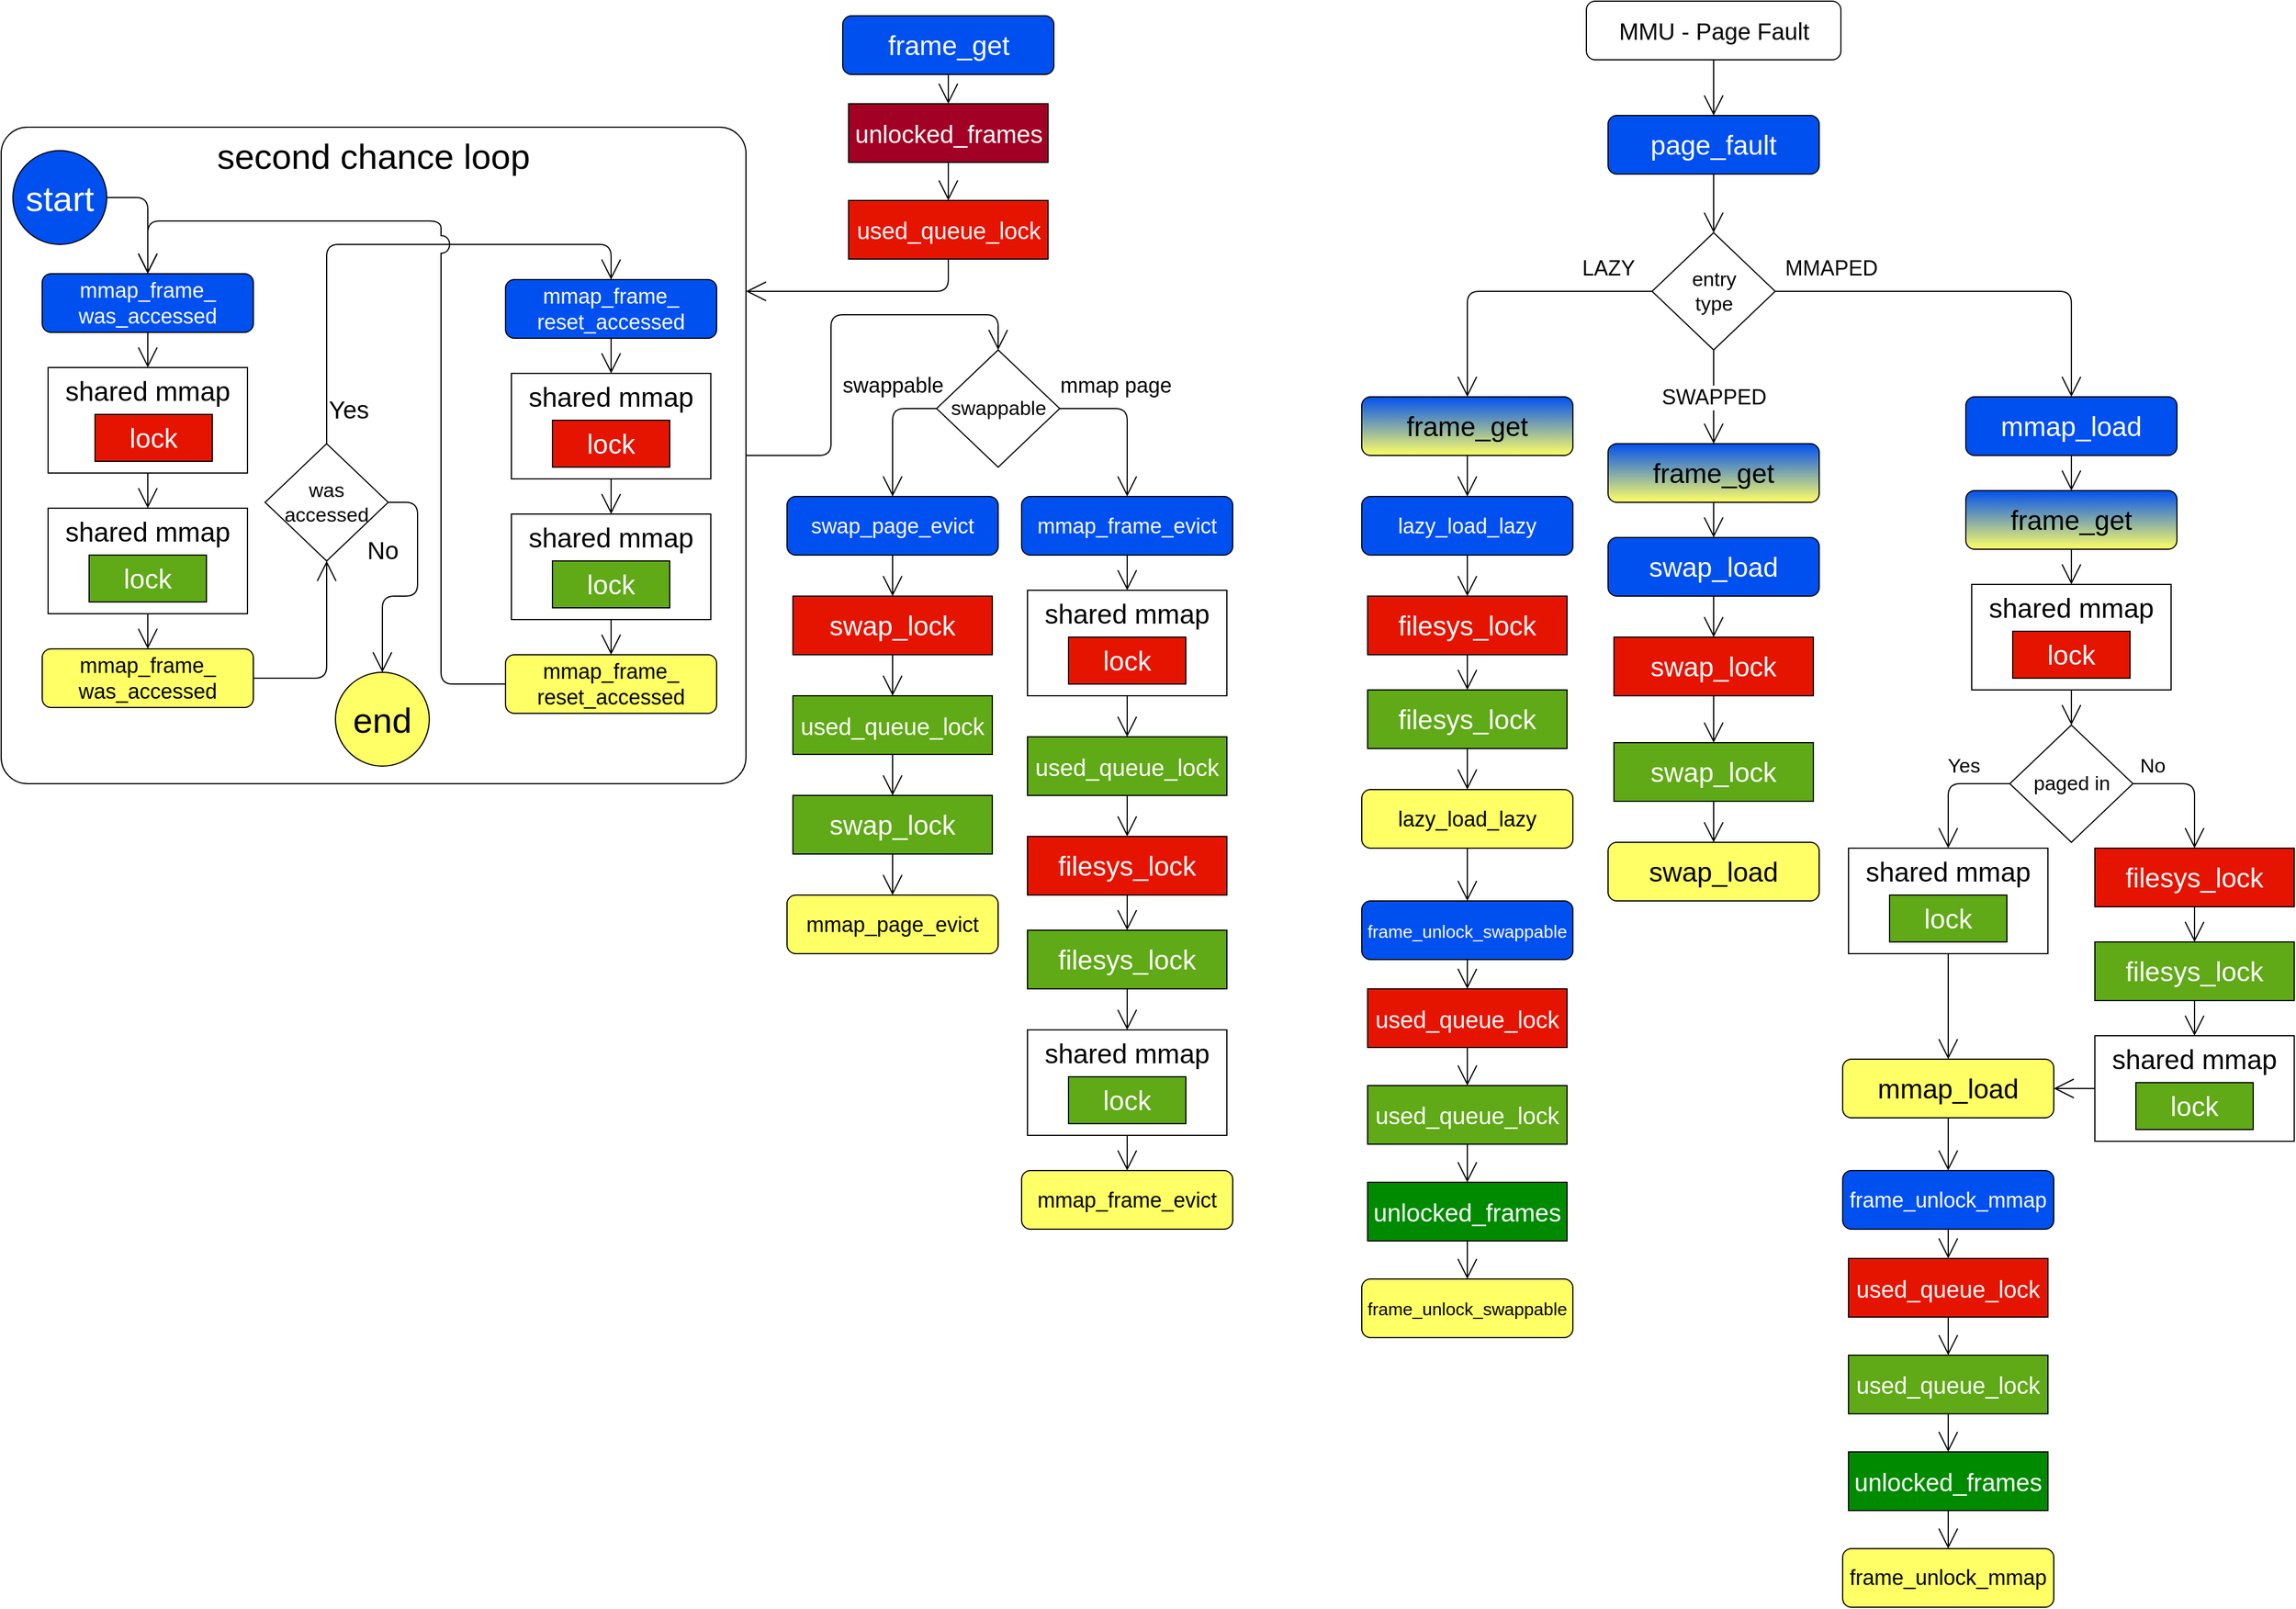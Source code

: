 <mxfile version="13.9.9" type="device"><diagram id="kuAVLoVX2DkDgCcKrXKl" name="Page-1"><mxGraphModel dx="9201" dy="3580" grid="1" gridSize="10" guides="1" tooltips="1" connect="1" arrows="1" fold="1" page="1" pageScale="1" pageWidth="850" pageHeight="1100" math="0" shadow="0"><root><mxCell id="0"/><mxCell id="1" parent="0"/><mxCell id="WaO2ysZZPQw9kvzO1D3O-1" style="edgeStyle=orthogonalEdgeStyle;rounded=1;jumpStyle=arc;jumpSize=15;orthogonalLoop=1;jettySize=auto;html=1;exitX=1;exitY=0.5;exitDx=0;exitDy=0;entryX=0.5;entryY=0;entryDx=0;entryDy=0;endArrow=open;endFill=0;endSize=15;fontSize=30;fontColor=#000000;" parent="1" source="WaO2ysZZPQw9kvzO1D3O-2" target="WaO2ysZZPQw9kvzO1D3O-65" edge="1"><mxGeometry relative="1" as="geometry"><Array as="points"><mxPoint x="-6892.5" y="-1782.5"/><mxPoint x="-6892.5" y="-1902.5"/><mxPoint x="-6749.5" y="-1902.5"/></Array></mxGeometry></mxCell><mxCell id="WaO2ysZZPQw9kvzO1D3O-2" value="second chance loop" style="rounded=1;whiteSpace=wrap;html=1;strokeColor=#000000;fontSize=30;arcSize=4;verticalAlign=top;" parent="1" vertex="1"><mxGeometry x="-7600" y="-2062.5" width="635" height="560" as="geometry"/></mxCell><mxCell id="WaO2ysZZPQw9kvzO1D3O-3" style="edgeStyle=orthogonalEdgeStyle;rounded=1;orthogonalLoop=1;jettySize=auto;html=1;exitX=0.5;exitY=1;exitDx=0;exitDy=0;entryX=0.5;entryY=0;entryDx=0;entryDy=0;endArrow=open;endFill=0;endSize=15;fontSize=17;" parent="1" source="WaO2ysZZPQw9kvzO1D3O-89" target="WaO2ysZZPQw9kvzO1D3O-7" edge="1"><mxGeometry relative="1" as="geometry"/></mxCell><mxCell id="WaO2ysZZPQw9kvzO1D3O-4" style="edgeStyle=orthogonalEdgeStyle;rounded=1;orthogonalLoop=1;jettySize=auto;html=1;exitX=0.5;exitY=1;exitDx=0;exitDy=0;entryX=0.5;entryY=0;entryDx=0;entryDy=0;endArrow=open;endFill=0;endSize=15;fontSize=18;" parent="1" source="WaO2ysZZPQw9kvzO1D3O-5" target="WaO2ysZZPQw9kvzO1D3O-89" edge="1"><mxGeometry relative="1" as="geometry"/></mxCell><mxCell id="WaO2ysZZPQw9kvzO1D3O-5" value="mmap_load" style="rounded=1;whiteSpace=wrap;html=1;fontSize=23;fillColor=#0050ef;fontColor=#ffffff;" parent="1" vertex="1"><mxGeometry x="-5925" y="-1832.5" width="180" height="50" as="geometry"/></mxCell><mxCell id="WaO2ysZZPQw9kvzO1D3O-6" style="edgeStyle=orthogonalEdgeStyle;rounded=1;orthogonalLoop=1;jettySize=auto;html=1;exitX=0.5;exitY=1;exitDx=0;exitDy=0;entryX=0.5;entryY=0;entryDx=0;entryDy=0;endArrow=open;endFill=0;endSize=15;fontSize=17;" parent="1" source="WaO2ysZZPQw9kvzO1D3O-7" target="WaO2ysZZPQw9kvzO1D3O-11" edge="1"><mxGeometry relative="1" as="geometry"/></mxCell><mxCell id="WaO2ysZZPQw9kvzO1D3O-7" value="shared mmap" style="rounded=0;whiteSpace=wrap;html=1;fontSize=23;verticalAlign=top;" parent="1" vertex="1"><mxGeometry x="-5920" y="-1672.5" width="170" height="90" as="geometry"/></mxCell><mxCell id="WaO2ysZZPQw9kvzO1D3O-8" value="lock" style="rounded=0;whiteSpace=wrap;html=1;fontSize=23;verticalAlign=middle;fillColor=#e51400;fontColor=#ffffff;" parent="1" vertex="1"><mxGeometry x="-5885" y="-1632.5" width="100" height="40" as="geometry"/></mxCell><mxCell id="WaO2ysZZPQw9kvzO1D3O-9" value="Yes" style="edgeStyle=orthogonalEdgeStyle;rounded=1;orthogonalLoop=1;jettySize=auto;html=1;exitX=0;exitY=0.5;exitDx=0;exitDy=0;entryX=0.5;entryY=0;entryDx=0;entryDy=0;endArrow=open;endFill=0;endSize=15;fontSize=17;" parent="1" source="WaO2ysZZPQw9kvzO1D3O-11" target="WaO2ysZZPQw9kvzO1D3O-13" edge="1"><mxGeometry x="-0.263" y="-15" relative="1" as="geometry"><mxPoint as="offset"/></mxGeometry></mxCell><mxCell id="WaO2ysZZPQw9kvzO1D3O-10" value="No" style="edgeStyle=orthogonalEdgeStyle;rounded=1;orthogonalLoop=1;jettySize=auto;html=1;exitX=1;exitY=0.5;exitDx=0;exitDy=0;entryX=0.5;entryY=0;entryDx=0;entryDy=0;endArrow=open;endFill=0;endSize=15;fontSize=17;" parent="1" source="WaO2ysZZPQw9kvzO1D3O-11" target="WaO2ysZZPQw9kvzO1D3O-16" edge="1"><mxGeometry x="-0.689" y="15" relative="1" as="geometry"><mxPoint as="offset"/></mxGeometry></mxCell><mxCell id="WaO2ysZZPQw9kvzO1D3O-11" value="paged in" style="rhombus;whiteSpace=wrap;html=1;strokeColor=#000000;fontSize=17;" parent="1" vertex="1"><mxGeometry x="-5887.5" y="-1552.5" width="105" height="100" as="geometry"/></mxCell><mxCell id="WaO2ysZZPQw9kvzO1D3O-12" value="" style="group" parent="1" vertex="1" connectable="0"><mxGeometry x="-6025" y="-1447.5" width="170" height="90" as="geometry"/></mxCell><mxCell id="WaO2ysZZPQw9kvzO1D3O-13" value="shared mmap" style="rounded=0;whiteSpace=wrap;html=1;fontSize=23;verticalAlign=top;" parent="WaO2ysZZPQw9kvzO1D3O-12" vertex="1"><mxGeometry width="170" height="90" as="geometry"/></mxCell><mxCell id="WaO2ysZZPQw9kvzO1D3O-14" value="lock" style="rounded=0;whiteSpace=wrap;html=1;fontSize=23;verticalAlign=middle;fillColor=#60a917;fontColor=#ffffff;" parent="WaO2ysZZPQw9kvzO1D3O-12" vertex="1"><mxGeometry x="35" y="40" width="100" height="40" as="geometry"/></mxCell><mxCell id="WaO2ysZZPQw9kvzO1D3O-15" style="edgeStyle=orthogonalEdgeStyle;rounded=1;orthogonalLoop=1;jettySize=auto;html=1;exitX=0.5;exitY=1;exitDx=0;exitDy=0;entryX=0.5;entryY=0;entryDx=0;entryDy=0;endArrow=open;endFill=0;endSize=15;fontSize=17;" parent="1" source="WaO2ysZZPQw9kvzO1D3O-16" target="WaO2ysZZPQw9kvzO1D3O-18" edge="1"><mxGeometry relative="1" as="geometry"/></mxCell><mxCell id="WaO2ysZZPQw9kvzO1D3O-16" value="filesys_lock" style="rounded=0;whiteSpace=wrap;html=1;fontSize=23;fillColor=#e51400;fontColor=#ffffff;" parent="1" vertex="1"><mxGeometry x="-5815" y="-1447.5" width="170" height="50" as="geometry"/></mxCell><mxCell id="WaO2ysZZPQw9kvzO1D3O-17" style="edgeStyle=orthogonalEdgeStyle;rounded=1;orthogonalLoop=1;jettySize=auto;html=1;exitX=0.5;exitY=1;exitDx=0;exitDy=0;endArrow=open;endFill=0;endSize=15;fontSize=17;entryX=0.5;entryY=0;entryDx=0;entryDy=0;" parent="1" source="WaO2ysZZPQw9kvzO1D3O-18" target="WaO2ysZZPQw9kvzO1D3O-20" edge="1"><mxGeometry relative="1" as="geometry"><mxPoint x="-5740" y="-1297.5" as="targetPoint"/></mxGeometry></mxCell><mxCell id="WaO2ysZZPQw9kvzO1D3O-18" value="filesys_lock" style="rounded=0;whiteSpace=wrap;html=1;fontSize=23;fillColor=#60a917;fontColor=#ffffff;" parent="1" vertex="1"><mxGeometry x="-5815" y="-1367.5" width="170" height="50" as="geometry"/></mxCell><mxCell id="WaO2ysZZPQw9kvzO1D3O-19" value="" style="group" parent="1" vertex="1" connectable="0"><mxGeometry x="-5815" y="-1287.5" width="170" height="90" as="geometry"/></mxCell><mxCell id="WaO2ysZZPQw9kvzO1D3O-20" value="shared mmap" style="rounded=0;whiteSpace=wrap;html=1;fontSize=23;verticalAlign=top;" parent="WaO2ysZZPQw9kvzO1D3O-19" vertex="1"><mxGeometry width="170" height="90" as="geometry"/></mxCell><mxCell id="WaO2ysZZPQw9kvzO1D3O-21" value="lock" style="rounded=0;whiteSpace=wrap;html=1;fontSize=23;verticalAlign=middle;fillColor=#60a917;fontColor=#ffffff;" parent="WaO2ysZZPQw9kvzO1D3O-19" vertex="1"><mxGeometry x="35" y="40" width="100" height="40" as="geometry"/></mxCell><mxCell id="WaO2ysZZPQw9kvzO1D3O-22" style="edgeStyle=orthogonalEdgeStyle;rounded=1;orthogonalLoop=1;jettySize=auto;html=1;exitX=0.5;exitY=1;exitDx=0;exitDy=0;entryX=0.5;entryY=0;entryDx=0;entryDy=0;endArrow=open;endFill=0;endSize=15;fontSize=17;" parent="1" source="WaO2ysZZPQw9kvzO1D3O-23" target="WaO2ysZZPQw9kvzO1D3O-109" edge="1"><mxGeometry relative="1" as="geometry"/></mxCell><mxCell id="WaO2ysZZPQw9kvzO1D3O-23" value="mmap_load" style="rounded=1;whiteSpace=wrap;html=1;fontSize=23;fillColor=#FFFF66;" parent="1" vertex="1"><mxGeometry x="-6030" y="-1267.5" width="180" height="50" as="geometry"/></mxCell><mxCell id="WaO2ysZZPQw9kvzO1D3O-24" style="edgeStyle=orthogonalEdgeStyle;rounded=1;orthogonalLoop=1;jettySize=auto;html=1;exitX=0.5;exitY=1;exitDx=0;exitDy=0;entryX=0.5;entryY=0;entryDx=0;entryDy=0;endArrow=open;endFill=0;endSize=15;fontSize=17;" parent="1" source="WaO2ysZZPQw9kvzO1D3O-13" target="WaO2ysZZPQw9kvzO1D3O-23" edge="1"><mxGeometry relative="1" as="geometry"/></mxCell><mxCell id="WaO2ysZZPQw9kvzO1D3O-25" style="edgeStyle=orthogonalEdgeStyle;rounded=1;orthogonalLoop=1;jettySize=auto;html=1;exitX=0;exitY=0.5;exitDx=0;exitDy=0;entryX=1;entryY=0.5;entryDx=0;entryDy=0;endArrow=open;endFill=0;endSize=15;fontSize=17;" parent="1" source="WaO2ysZZPQw9kvzO1D3O-20" target="WaO2ysZZPQw9kvzO1D3O-23" edge="1"><mxGeometry relative="1" as="geometry"/></mxCell><mxCell id="WaO2ysZZPQw9kvzO1D3O-26" style="edgeStyle=orthogonalEdgeStyle;rounded=1;orthogonalLoop=1;jettySize=auto;html=1;exitX=0.5;exitY=1;exitDx=0;exitDy=0;entryX=0.5;entryY=0;entryDx=0;entryDy=0;endArrow=open;endFill=0;endSize=15;fontSize=18;" parent="1" source="WaO2ysZZPQw9kvzO1D3O-27" target="WaO2ysZZPQw9kvzO1D3O-30" edge="1"><mxGeometry relative="1" as="geometry"/></mxCell><mxCell id="WaO2ysZZPQw9kvzO1D3O-27" value="mmap_frame_evict" style="rounded=1;whiteSpace=wrap;html=1;fontSize=18;fillColor=#0050ef;fontColor=#ffffff;" parent="1" vertex="1"><mxGeometry x="-6730" y="-1747.5" width="180" height="50" as="geometry"/></mxCell><mxCell id="WaO2ysZZPQw9kvzO1D3O-28" value="mmap_frame_evict" style="rounded=1;whiteSpace=wrap;html=1;fontSize=18;fillColor=#FFFF66;" parent="1" vertex="1"><mxGeometry x="-6730" y="-1172.5" width="180" height="50" as="geometry"/></mxCell><mxCell id="WaO2ysZZPQw9kvzO1D3O-29" style="edgeStyle=orthogonalEdgeStyle;rounded=1;orthogonalLoop=1;jettySize=auto;html=1;exitX=0.5;exitY=1;exitDx=0;exitDy=0;entryX=0.5;entryY=0;entryDx=0;entryDy=0;endArrow=open;endFill=0;endSize=15;fontSize=18;" parent="1" source="WaO2ysZZPQw9kvzO1D3O-30" target="WaO2ysZZPQw9kvzO1D3O-33" edge="1"><mxGeometry relative="1" as="geometry"/></mxCell><mxCell id="WaO2ysZZPQw9kvzO1D3O-30" value="shared mmap" style="rounded=0;whiteSpace=wrap;html=1;fontSize=23;verticalAlign=top;" parent="1" vertex="1"><mxGeometry x="-6725" y="-1667.5" width="170" height="90" as="geometry"/></mxCell><mxCell id="WaO2ysZZPQw9kvzO1D3O-31" value="lock" style="rounded=0;whiteSpace=wrap;html=1;fontSize=23;verticalAlign=middle;fillColor=#e51400;fontColor=#ffffff;" parent="1" vertex="1"><mxGeometry x="-6690" y="-1627.5" width="100" height="40" as="geometry"/></mxCell><mxCell id="WaO2ysZZPQw9kvzO1D3O-32" style="edgeStyle=orthogonalEdgeStyle;rounded=1;orthogonalLoop=1;jettySize=auto;html=1;exitX=0.5;exitY=1;exitDx=0;exitDy=0;entryX=0.5;entryY=0;entryDx=0;entryDy=0;endArrow=open;endFill=0;endSize=15;fontSize=18;" parent="1" source="WaO2ysZZPQw9kvzO1D3O-33" target="WaO2ysZZPQw9kvzO1D3O-35" edge="1"><mxGeometry relative="1" as="geometry"/></mxCell><mxCell id="WaO2ysZZPQw9kvzO1D3O-33" value="used_queue_lock" style="rounded=0;whiteSpace=wrap;html=1;fontSize=20;fillColor=#60a917;fontColor=#ffffff;" parent="1" vertex="1"><mxGeometry x="-6725" y="-1542.5" width="170" height="50" as="geometry"/></mxCell><mxCell id="WaO2ysZZPQw9kvzO1D3O-34" style="edgeStyle=orthogonalEdgeStyle;rounded=1;orthogonalLoop=1;jettySize=auto;html=1;exitX=0.5;exitY=1;exitDx=0;exitDy=0;entryX=0.5;entryY=0;entryDx=0;entryDy=0;endArrow=open;endFill=0;endSize=15;fontSize=17;" parent="1" source="WaO2ysZZPQw9kvzO1D3O-35" target="WaO2ysZZPQw9kvzO1D3O-37" edge="1"><mxGeometry relative="1" as="geometry"/></mxCell><mxCell id="WaO2ysZZPQw9kvzO1D3O-35" value="filesys_lock" style="rounded=0;whiteSpace=wrap;html=1;fontSize=23;fillColor=#e51400;fontColor=#ffffff;" parent="1" vertex="1"><mxGeometry x="-6725" y="-1457.5" width="170" height="50" as="geometry"/></mxCell><mxCell id="WaO2ysZZPQw9kvzO1D3O-36" style="edgeStyle=orthogonalEdgeStyle;rounded=1;orthogonalLoop=1;jettySize=auto;html=1;exitX=0.5;exitY=1;exitDx=0;exitDy=0;entryX=0.5;entryY=0;entryDx=0;entryDy=0;endArrow=open;endFill=0;endSize=15;fontSize=18;" parent="1" source="WaO2ysZZPQw9kvzO1D3O-37" target="WaO2ysZZPQw9kvzO1D3O-39" edge="1"><mxGeometry relative="1" as="geometry"><mxPoint x="-6630" y="-1312.5" as="sourcePoint"/></mxGeometry></mxCell><mxCell id="WaO2ysZZPQw9kvzO1D3O-37" value="filesys_lock" style="rounded=0;whiteSpace=wrap;html=1;fontSize=23;fillColor=#60a917;fontColor=#ffffff;" parent="1" vertex="1"><mxGeometry x="-6725" y="-1377.5" width="170" height="50" as="geometry"/></mxCell><mxCell id="WaO2ysZZPQw9kvzO1D3O-38" value="" style="group" parent="1" vertex="1" connectable="0"><mxGeometry x="-6725" y="-1292.5" width="170" height="90" as="geometry"/></mxCell><mxCell id="WaO2ysZZPQw9kvzO1D3O-39" value="shared mmap" style="rounded=0;whiteSpace=wrap;html=1;fontSize=23;verticalAlign=top;" parent="WaO2ysZZPQw9kvzO1D3O-38" vertex="1"><mxGeometry width="170" height="90" as="geometry"/></mxCell><mxCell id="WaO2ysZZPQw9kvzO1D3O-40" value="lock" style="rounded=0;whiteSpace=wrap;html=1;fontSize=23;verticalAlign=middle;fillColor=#60a917;fontColor=#ffffff;" parent="WaO2ysZZPQw9kvzO1D3O-38" vertex="1"><mxGeometry x="35" y="40" width="100" height="40" as="geometry"/></mxCell><mxCell id="WaO2ysZZPQw9kvzO1D3O-41" style="edgeStyle=orthogonalEdgeStyle;rounded=1;orthogonalLoop=1;jettySize=auto;html=1;exitX=0.5;exitY=1;exitDx=0;exitDy=0;entryX=0.5;entryY=0;entryDx=0;entryDy=0;endArrow=open;endFill=0;endSize=15;fontSize=18;" parent="1" source="WaO2ysZZPQw9kvzO1D3O-39" target="WaO2ysZZPQw9kvzO1D3O-28" edge="1"><mxGeometry relative="1" as="geometry"/></mxCell><mxCell id="WaO2ysZZPQw9kvzO1D3O-42" style="edgeStyle=orthogonalEdgeStyle;rounded=1;orthogonalLoop=1;jettySize=auto;html=1;exitX=0.5;exitY=1;exitDx=0;exitDy=0;entryX=0.5;entryY=0;entryDx=0;entryDy=0;endArrow=open;endFill=0;endSize=15;fontSize=18;" parent="1" source="WaO2ysZZPQw9kvzO1D3O-43" target="WaO2ysZZPQw9kvzO1D3O-50" edge="1"><mxGeometry relative="1" as="geometry"/></mxCell><mxCell id="WaO2ysZZPQw9kvzO1D3O-43" value="mmap_frame_&lt;br style=&quot;font-size: 18px;&quot;&gt;was_accessed" style="rounded=1;whiteSpace=wrap;html=1;fontSize=18;fillColor=#0050ef;fontColor=#ffffff;" parent="1" vertex="1"><mxGeometry x="-7565" y="-1937.5" width="180" height="50" as="geometry"/></mxCell><mxCell id="WaO2ysZZPQw9kvzO1D3O-44" style="edgeStyle=orthogonalEdgeStyle;rounded=1;orthogonalLoop=1;jettySize=auto;html=1;exitX=0.5;exitY=1;exitDx=0;exitDy=0;entryX=0.5;entryY=0;entryDx=0;entryDy=0;endArrow=open;endFill=0;endSize=15;fontSize=18;" parent="1" source="WaO2ysZZPQw9kvzO1D3O-45" target="WaO2ysZZPQw9kvzO1D3O-53" edge="1"><mxGeometry relative="1" as="geometry"/></mxCell><mxCell id="WaO2ysZZPQw9kvzO1D3O-45" value="mmap_frame_&lt;br style=&quot;font-size: 18px&quot;&gt;reset_accessed" style="rounded=1;whiteSpace=wrap;html=1;fontSize=18;fillColor=#0050ef;fontColor=#ffffff;" parent="1" vertex="1"><mxGeometry x="-7170" y="-1932.5" width="180" height="50" as="geometry"/></mxCell><mxCell id="WaO2ysZZPQw9kvzO1D3O-46" style="edgeStyle=orthogonalEdgeStyle;rounded=1;orthogonalLoop=1;jettySize=auto;html=1;exitX=1;exitY=0.5;exitDx=0;exitDy=0;entryX=0.5;entryY=1;entryDx=0;entryDy=0;endArrow=open;endFill=0;endSize=15;fontSize=21;fontColor=#000000;" parent="1" source="WaO2ysZZPQw9kvzO1D3O-47" target="WaO2ysZZPQw9kvzO1D3O-117" edge="1"><mxGeometry relative="1" as="geometry"/></mxCell><mxCell id="WaO2ysZZPQw9kvzO1D3O-47" value="mmap_frame_&lt;br style=&quot;font-size: 18px;&quot;&gt;was_accessed" style="rounded=1;whiteSpace=wrap;html=1;fontSize=18;fillColor=#FFFF66;" parent="1" vertex="1"><mxGeometry x="-7565" y="-1617.5" width="180" height="50" as="geometry"/></mxCell><mxCell id="WaO2ysZZPQw9kvzO1D3O-48" value="mmap_frame_&lt;br style=&quot;font-size: 18px&quot;&gt;reset_accessed" style="rounded=1;whiteSpace=wrap;html=1;fontSize=18;fillColor=#FFFF66;" parent="1" vertex="1"><mxGeometry x="-7170" y="-1612.5" width="180" height="50" as="geometry"/></mxCell><mxCell id="WaO2ysZZPQw9kvzO1D3O-49" style="edgeStyle=orthogonalEdgeStyle;rounded=1;orthogonalLoop=1;jettySize=auto;html=1;exitX=0.5;exitY=1;exitDx=0;exitDy=0;entryX=0.5;entryY=0;entryDx=0;entryDy=0;endArrow=open;endFill=0;endSize=15;fontSize=18;" parent="1" source="WaO2ysZZPQw9kvzO1D3O-50" target="WaO2ysZZPQw9kvzO1D3O-56" edge="1"><mxGeometry relative="1" as="geometry"/></mxCell><mxCell id="WaO2ysZZPQw9kvzO1D3O-50" value="shared mmap" style="rounded=0;whiteSpace=wrap;html=1;fontSize=23;verticalAlign=top;" parent="1" vertex="1"><mxGeometry x="-7560" y="-1857.5" width="170" height="90" as="geometry"/></mxCell><mxCell id="WaO2ysZZPQw9kvzO1D3O-51" value="lock" style="rounded=0;whiteSpace=wrap;html=1;fontSize=23;verticalAlign=middle;fillColor=#e51400;fontColor=#ffffff;" parent="1" vertex="1"><mxGeometry x="-7520" y="-1817.5" width="100" height="40" as="geometry"/></mxCell><mxCell id="WaO2ysZZPQw9kvzO1D3O-52" style="edgeStyle=orthogonalEdgeStyle;rounded=1;orthogonalLoop=1;jettySize=auto;html=1;exitX=0.5;exitY=1;exitDx=0;exitDy=0;entryX=0.5;entryY=0;entryDx=0;entryDy=0;endArrow=open;endFill=0;endSize=15;fontSize=18;" parent="1" source="WaO2ysZZPQw9kvzO1D3O-53" target="WaO2ysZZPQw9kvzO1D3O-59" edge="1"><mxGeometry relative="1" as="geometry"/></mxCell><mxCell id="WaO2ysZZPQw9kvzO1D3O-53" value="shared mmap" style="rounded=0;whiteSpace=wrap;html=1;fontSize=23;verticalAlign=top;" parent="1" vertex="1"><mxGeometry x="-7165" y="-1852.5" width="170" height="90" as="geometry"/></mxCell><mxCell id="WaO2ysZZPQw9kvzO1D3O-54" value="lock" style="rounded=0;whiteSpace=wrap;html=1;fontSize=23;verticalAlign=middle;fillColor=#e51400;fontColor=#ffffff;" parent="1" vertex="1"><mxGeometry x="-7130" y="-1812.5" width="100" height="40" as="geometry"/></mxCell><mxCell id="WaO2ysZZPQw9kvzO1D3O-55" value="" style="group" parent="1" vertex="1" connectable="0"><mxGeometry x="-7560" y="-1737.5" width="170" height="90" as="geometry"/></mxCell><mxCell id="WaO2ysZZPQw9kvzO1D3O-56" value="shared mmap" style="rounded=0;whiteSpace=wrap;html=1;fontSize=23;verticalAlign=top;" parent="WaO2ysZZPQw9kvzO1D3O-55" vertex="1"><mxGeometry width="170" height="90" as="geometry"/></mxCell><mxCell id="WaO2ysZZPQw9kvzO1D3O-57" value="lock" style="rounded=0;whiteSpace=wrap;html=1;fontSize=23;verticalAlign=middle;fillColor=#60a917;fontColor=#ffffff;" parent="WaO2ysZZPQw9kvzO1D3O-55" vertex="1"><mxGeometry x="35" y="40" width="100" height="40" as="geometry"/></mxCell><mxCell id="WaO2ysZZPQw9kvzO1D3O-58" value="" style="group" parent="1" vertex="1" connectable="0"><mxGeometry x="-7165" y="-1732.5" width="215" height="190" as="geometry"/></mxCell><mxCell id="WaO2ysZZPQw9kvzO1D3O-59" value="shared mmap" style="rounded=0;whiteSpace=wrap;html=1;fontSize=23;verticalAlign=top;" parent="WaO2ysZZPQw9kvzO1D3O-58" vertex="1"><mxGeometry width="170" height="90" as="geometry"/></mxCell><mxCell id="WaO2ysZZPQw9kvzO1D3O-60" value="lock" style="rounded=0;whiteSpace=wrap;html=1;fontSize=23;verticalAlign=middle;fillColor=#60a917;fontColor=#ffffff;" parent="WaO2ysZZPQw9kvzO1D3O-58" vertex="1"><mxGeometry x="35" y="40" width="100" height="40" as="geometry"/></mxCell><mxCell id="WaO2ysZZPQw9kvzO1D3O-61" style="edgeStyle=orthogonalEdgeStyle;rounded=1;orthogonalLoop=1;jettySize=auto;html=1;exitX=0.5;exitY=1;exitDx=0;exitDy=0;entryX=0.5;entryY=0;entryDx=0;entryDy=0;endArrow=open;endFill=0;endSize=15;fontSize=18;" parent="1" source="WaO2ysZZPQw9kvzO1D3O-56" target="WaO2ysZZPQw9kvzO1D3O-47" edge="1"><mxGeometry relative="1" as="geometry"/></mxCell><mxCell id="WaO2ysZZPQw9kvzO1D3O-62" style="edgeStyle=orthogonalEdgeStyle;rounded=1;orthogonalLoop=1;jettySize=auto;html=1;exitX=0.5;exitY=1;exitDx=0;exitDy=0;entryX=0.5;entryY=0;entryDx=0;entryDy=0;endArrow=open;endFill=0;endSize=15;fontSize=18;" parent="1" source="WaO2ysZZPQw9kvzO1D3O-59" target="WaO2ysZZPQw9kvzO1D3O-48" edge="1"><mxGeometry relative="1" as="geometry"/></mxCell><mxCell id="WaO2ysZZPQw9kvzO1D3O-63" value="mmap page" style="edgeStyle=orthogonalEdgeStyle;rounded=1;orthogonalLoop=1;jettySize=auto;html=1;exitX=1;exitY=0.5;exitDx=0;exitDy=0;entryX=0.5;entryY=0;entryDx=0;entryDy=0;endArrow=open;endFill=0;endSize=15;fontSize=18;" parent="1" source="WaO2ysZZPQw9kvzO1D3O-65" target="WaO2ysZZPQw9kvzO1D3O-27" edge="1"><mxGeometry x="-0.283" y="20" relative="1" as="geometry"><mxPoint x="-6650" y="-1757.5" as="targetPoint"/><mxPoint as="offset"/></mxGeometry></mxCell><mxCell id="WaO2ysZZPQw9kvzO1D3O-64" value="swappable" style="edgeStyle=orthogonalEdgeStyle;rounded=1;orthogonalLoop=1;jettySize=auto;html=1;exitX=0;exitY=0.5;exitDx=0;exitDy=0;entryX=0.5;entryY=0;entryDx=0;entryDy=0;endArrow=open;endFill=0;endSize=15;fontSize=18;" parent="1" source="WaO2ysZZPQw9kvzO1D3O-65" target="WaO2ysZZPQw9kvzO1D3O-67" edge="1"><mxGeometry x="-0.333" y="-20" relative="1" as="geometry"><mxPoint x="20" y="-20" as="offset"/></mxGeometry></mxCell><mxCell id="WaO2ysZZPQw9kvzO1D3O-65" value="swappable" style="rhombus;whiteSpace=wrap;html=1;strokeColor=#000000;fontSize=17;" parent="1" vertex="1"><mxGeometry x="-6802.5" y="-1872.5" width="105" height="100" as="geometry"/></mxCell><mxCell id="WaO2ysZZPQw9kvzO1D3O-66" style="edgeStyle=orthogonalEdgeStyle;rounded=1;orthogonalLoop=1;jettySize=auto;html=1;exitX=0.5;exitY=1;exitDx=0;exitDy=0;entryX=0.5;entryY=0;entryDx=0;entryDy=0;endArrow=open;endFill=0;endSize=15;fontSize=18;" parent="1" source="WaO2ysZZPQw9kvzO1D3O-67" target="WaO2ysZZPQw9kvzO1D3O-70" edge="1"><mxGeometry relative="1" as="geometry"/></mxCell><mxCell id="WaO2ysZZPQw9kvzO1D3O-67" value="swap_page_evict" style="rounded=1;whiteSpace=wrap;html=1;fontSize=18;fillColor=#0050ef;fontColor=#ffffff;" parent="1" vertex="1"><mxGeometry x="-6930" y="-1747.5" width="180" height="50" as="geometry"/></mxCell><mxCell id="WaO2ysZZPQw9kvzO1D3O-68" value="mmap_page_evict" style="rounded=1;whiteSpace=wrap;html=1;fontSize=18;fillColor=#FFFF66;" parent="1" vertex="1"><mxGeometry x="-6930" y="-1407.5" width="180" height="50" as="geometry"/></mxCell><mxCell id="WaO2ysZZPQw9kvzO1D3O-69" style="edgeStyle=orthogonalEdgeStyle;rounded=1;orthogonalLoop=1;jettySize=auto;html=1;exitX=0.5;exitY=1;exitDx=0;exitDy=0;entryX=0.5;entryY=0;entryDx=0;entryDy=0;endArrow=open;endFill=0;endSize=15;fontSize=18;" parent="1" source="WaO2ysZZPQw9kvzO1D3O-70" target="WaO2ysZZPQw9kvzO1D3O-74" edge="1"><mxGeometry relative="1" as="geometry"/></mxCell><mxCell id="WaO2ysZZPQw9kvzO1D3O-70" value="swap_lock" style="rounded=0;whiteSpace=wrap;html=1;fontSize=23;fillColor=#e51400;fontColor=#ffffff;" parent="1" vertex="1"><mxGeometry x="-6925" y="-1662.5" width="170" height="50" as="geometry"/></mxCell><mxCell id="WaO2ysZZPQw9kvzO1D3O-71" style="edgeStyle=orthogonalEdgeStyle;rounded=1;orthogonalLoop=1;jettySize=auto;html=1;exitX=0.5;exitY=1;exitDx=0;exitDy=0;entryX=0.5;entryY=0;entryDx=0;entryDy=0;endArrow=open;endFill=0;endSize=15;fontSize=18;" parent="1" source="WaO2ysZZPQw9kvzO1D3O-72" target="WaO2ysZZPQw9kvzO1D3O-68" edge="1"><mxGeometry relative="1" as="geometry"/></mxCell><mxCell id="WaO2ysZZPQw9kvzO1D3O-72" value="swap_lock" style="rounded=0;whiteSpace=wrap;html=1;fontSize=23;fillColor=#60a917;fontColor=#ffffff;" parent="1" vertex="1"><mxGeometry x="-6925" y="-1492.5" width="170" height="50" as="geometry"/></mxCell><mxCell id="WaO2ysZZPQw9kvzO1D3O-73" style="edgeStyle=orthogonalEdgeStyle;rounded=1;orthogonalLoop=1;jettySize=auto;html=1;exitX=0.5;exitY=1;exitDx=0;exitDy=0;entryX=0.5;entryY=0;entryDx=0;entryDy=0;endArrow=open;endFill=0;endSize=15;fontSize=18;" parent="1" source="WaO2ysZZPQw9kvzO1D3O-74" target="WaO2ysZZPQw9kvzO1D3O-72" edge="1"><mxGeometry relative="1" as="geometry"/></mxCell><mxCell id="WaO2ysZZPQw9kvzO1D3O-74" value="used_queue_lock" style="rounded=0;whiteSpace=wrap;html=1;fontSize=20;fillColor=#60a917;fontColor=#ffffff;" parent="1" vertex="1"><mxGeometry x="-6925" y="-1577.5" width="170" height="50" as="geometry"/></mxCell><mxCell id="WaO2ysZZPQw9kvzO1D3O-75" style="edgeStyle=orthogonalEdgeStyle;rounded=1;orthogonalLoop=1;jettySize=auto;html=1;exitX=0.5;exitY=1;exitDx=0;exitDy=0;entryX=0.5;entryY=0;entryDx=0;entryDy=0;endArrow=open;endFill=0;endSize=15;fontSize=18;" parent="1" source="WaO2ysZZPQw9kvzO1D3O-76" target="WaO2ysZZPQw9kvzO1D3O-79" edge="1"><mxGeometry relative="1" as="geometry"/></mxCell><mxCell id="WaO2ysZZPQw9kvzO1D3O-76" value="swap_load" style="rounded=1;whiteSpace=wrap;html=1;fontSize=23;fillColor=#0050ef;fontColor=#ffffff;" parent="1" vertex="1"><mxGeometry x="-6230" y="-1712.5" width="180" height="50" as="geometry"/></mxCell><mxCell id="WaO2ysZZPQw9kvzO1D3O-77" value="swap_load" style="rounded=1;whiteSpace=wrap;html=1;fontSize=23;fillColor=#FFFF66;" parent="1" vertex="1"><mxGeometry x="-6230" y="-1452.5" width="180" height="50" as="geometry"/></mxCell><mxCell id="WaO2ysZZPQw9kvzO1D3O-78" style="edgeStyle=orthogonalEdgeStyle;rounded=1;orthogonalLoop=1;jettySize=auto;html=1;exitX=0.5;exitY=1;exitDx=0;exitDy=0;entryX=0.5;entryY=0;entryDx=0;entryDy=0;endArrow=open;endFill=0;endSize=15;fontSize=18;" parent="1" source="WaO2ysZZPQw9kvzO1D3O-79" target="WaO2ysZZPQw9kvzO1D3O-81" edge="1"><mxGeometry relative="1" as="geometry"/></mxCell><mxCell id="WaO2ysZZPQw9kvzO1D3O-79" value="swap_lock" style="rounded=0;whiteSpace=wrap;html=1;fontSize=23;fillColor=#e51400;fontColor=#ffffff;" parent="1" vertex="1"><mxGeometry x="-6225" y="-1627.5" width="170" height="50" as="geometry"/></mxCell><mxCell id="WaO2ysZZPQw9kvzO1D3O-80" style="edgeStyle=orthogonalEdgeStyle;rounded=1;orthogonalLoop=1;jettySize=auto;html=1;exitX=0.5;exitY=1;exitDx=0;exitDy=0;entryX=0.5;entryY=0;entryDx=0;entryDy=0;endArrow=open;endFill=0;endSize=15;fontSize=18;" parent="1" source="WaO2ysZZPQw9kvzO1D3O-81" target="WaO2ysZZPQw9kvzO1D3O-77" edge="1"><mxGeometry relative="1" as="geometry"/></mxCell><mxCell id="WaO2ysZZPQw9kvzO1D3O-81" value="swap_lock" style="rounded=0;whiteSpace=wrap;html=1;fontSize=23;fillColor=#60a917;fontColor=#ffffff;" parent="1" vertex="1"><mxGeometry x="-6225" y="-1537.5" width="170" height="50" as="geometry"/></mxCell><mxCell id="WaO2ysZZPQw9kvzO1D3O-82" style="edgeStyle=orthogonalEdgeStyle;rounded=1;orthogonalLoop=1;jettySize=auto;html=1;exitX=0.5;exitY=1;exitDx=0;exitDy=0;entryX=0.5;entryY=0;entryDx=0;entryDy=0;endArrow=open;endFill=0;endSize=15;fontSize=17;" parent="1" source="WaO2ysZZPQw9kvzO1D3O-83" target="WaO2ysZZPQw9kvzO1D3O-85" edge="1"><mxGeometry relative="1" as="geometry"/></mxCell><mxCell id="WaO2ysZZPQw9kvzO1D3O-83" value="frame_unlock_swappable" style="rounded=1;whiteSpace=wrap;html=1;fontSize=15;fillColor=#0050ef;fontColor=#ffffff;" parent="1" vertex="1"><mxGeometry x="-6440" y="-1402.5" width="180" height="50" as="geometry"/></mxCell><mxCell id="WaO2ysZZPQw9kvzO1D3O-84" style="edgeStyle=orthogonalEdgeStyle;rounded=1;orthogonalLoop=1;jettySize=auto;html=1;exitX=0.5;exitY=1;exitDx=0;exitDy=0;entryX=0.5;entryY=0;entryDx=0;entryDy=0;endArrow=open;endFill=0;endSize=15;fontSize=18;" parent="1" source="WaO2ysZZPQw9kvzO1D3O-85" target="WaO2ysZZPQw9kvzO1D3O-87" edge="1"><mxGeometry relative="1" as="geometry"><mxPoint x="-6350" y="-1247.5" as="targetPoint"/></mxGeometry></mxCell><mxCell id="WaO2ysZZPQw9kvzO1D3O-85" value="used_queue_lock" style="rounded=0;whiteSpace=wrap;html=1;fontSize=20;fillColor=#e51400;fontColor=#ffffff;" parent="1" vertex="1"><mxGeometry x="-6435" y="-1327.5" width="170" height="50" as="geometry"/></mxCell><mxCell id="WaO2ysZZPQw9kvzO1D3O-86" style="edgeStyle=orthogonalEdgeStyle;rounded=1;jumpStyle=arc;jumpSize=15;orthogonalLoop=1;jettySize=auto;html=1;exitX=0.5;exitY=1;exitDx=0;exitDy=0;entryX=0.5;entryY=0;entryDx=0;entryDy=0;endArrow=open;endFill=0;endSize=15;fontSize=21;fontColor=#000000;" parent="1" source="WaO2ysZZPQw9kvzO1D3O-87" target="WaO2ysZZPQw9kvzO1D3O-129" edge="1"><mxGeometry relative="1" as="geometry"/></mxCell><mxCell id="WaO2ysZZPQw9kvzO1D3O-87" value="used_queue_lock" style="rounded=0;whiteSpace=wrap;html=1;fontSize=20;fillColor=#60a917;fontColor=#ffffff;" parent="1" vertex="1"><mxGeometry x="-6435" y="-1245" width="170" height="50" as="geometry"/></mxCell><mxCell id="WaO2ysZZPQw9kvzO1D3O-88" value="frame_unlock_swappable" style="rounded=1;whiteSpace=wrap;html=1;fontSize=15;fillColor=#FFFF66;" parent="1" vertex="1"><mxGeometry x="-6440" y="-1080" width="180" height="50" as="geometry"/></mxCell><mxCell id="WaO2ysZZPQw9kvzO1D3O-89" value="frame_get" style="rounded=1;whiteSpace=wrap;html=1;fontSize=23;fillColor=#0050ef;gradientColor=#FFFF66;" parent="1" vertex="1"><mxGeometry x="-5925" y="-1752.5" width="180" height="50" as="geometry"/></mxCell><mxCell id="WaO2ysZZPQw9kvzO1D3O-90" style="edgeStyle=orthogonalEdgeStyle;rounded=1;orthogonalLoop=1;jettySize=auto;html=1;exitX=0.5;exitY=1;exitDx=0;exitDy=0;entryX=0.5;entryY=0;entryDx=0;entryDy=0;endArrow=open;endFill=0;endSize=15;fontSize=18;" parent="1" source="WaO2ysZZPQw9kvzO1D3O-91" target="WaO2ysZZPQw9kvzO1D3O-103" edge="1"><mxGeometry relative="1" as="geometry"/></mxCell><mxCell id="WaO2ysZZPQw9kvzO1D3O-91" value="page_fault" style="rounded=1;whiteSpace=wrap;html=1;fontSize=23;fillColor=#0050ef;fontColor=#ffffff;" parent="1" vertex="1"><mxGeometry x="-6230" y="-2072.5" width="180" height="50" as="geometry"/></mxCell><mxCell id="WaO2ysZZPQw9kvzO1D3O-92" style="edgeStyle=orthogonalEdgeStyle;rounded=1;orthogonalLoop=1;jettySize=auto;html=1;exitX=0.5;exitY=1;exitDx=0;exitDy=0;entryX=0.5;entryY=0;entryDx=0;entryDy=0;endArrow=open;endFill=0;endSize=15;fontSize=18;" parent="1" source="WaO2ysZZPQw9kvzO1D3O-93" target="WaO2ysZZPQw9kvzO1D3O-97" edge="1"><mxGeometry relative="1" as="geometry"/></mxCell><mxCell id="WaO2ysZZPQw9kvzO1D3O-93" value="lazy_load_lazy" style="rounded=1;whiteSpace=wrap;html=1;fontSize=18;fillColor=#0050ef;fontColor=#ffffff;" parent="1" vertex="1"><mxGeometry x="-6440" y="-1747.5" width="180" height="50" as="geometry"/></mxCell><mxCell id="WaO2ysZZPQw9kvzO1D3O-94" style="edgeStyle=orthogonalEdgeStyle;rounded=1;orthogonalLoop=1;jettySize=auto;html=1;exitX=0.5;exitY=1;exitDx=0;exitDy=0;entryX=0.5;entryY=0;entryDx=0;entryDy=0;endArrow=open;endFill=0;endSize=15;fontSize=18;" parent="1" source="WaO2ysZZPQw9kvzO1D3O-95" target="WaO2ysZZPQw9kvzO1D3O-83" edge="1"><mxGeometry relative="1" as="geometry"/></mxCell><mxCell id="WaO2ysZZPQw9kvzO1D3O-95" value="lazy_load_lazy" style="rounded=1;whiteSpace=wrap;html=1;fontSize=18;fillColor=#FFFF66;" parent="1" vertex="1"><mxGeometry x="-6440" y="-1497.5" width="180" height="50" as="geometry"/></mxCell><mxCell id="WaO2ysZZPQw9kvzO1D3O-96" style="edgeStyle=orthogonalEdgeStyle;rounded=1;orthogonalLoop=1;jettySize=auto;html=1;exitX=0.5;exitY=1;exitDx=0;exitDy=0;entryX=0.5;entryY=0;entryDx=0;entryDy=0;endArrow=open;endFill=0;endSize=15;fontSize=17;" parent="1" source="WaO2ysZZPQw9kvzO1D3O-97" target="WaO2ysZZPQw9kvzO1D3O-99" edge="1"><mxGeometry relative="1" as="geometry"/></mxCell><mxCell id="WaO2ysZZPQw9kvzO1D3O-97" value="filesys_lock" style="rounded=0;whiteSpace=wrap;html=1;fontSize=23;fillColor=#e51400;fontColor=#ffffff;" parent="1" vertex="1"><mxGeometry x="-6435" y="-1662.5" width="170" height="50" as="geometry"/></mxCell><mxCell id="WaO2ysZZPQw9kvzO1D3O-98" style="edgeStyle=orthogonalEdgeStyle;rounded=1;orthogonalLoop=1;jettySize=auto;html=1;exitX=0.5;exitY=1;exitDx=0;exitDy=0;entryX=0.5;entryY=0;entryDx=0;entryDy=0;endArrow=open;endFill=0;endSize=15;fontSize=18;" parent="1" source="WaO2ysZZPQw9kvzO1D3O-99" target="WaO2ysZZPQw9kvzO1D3O-95" edge="1"><mxGeometry relative="1" as="geometry"/></mxCell><mxCell id="WaO2ysZZPQw9kvzO1D3O-99" value="filesys_lock" style="rounded=0;whiteSpace=wrap;html=1;fontSize=23;fillColor=#60a917;fontColor=#ffffff;" parent="1" vertex="1"><mxGeometry x="-6435" y="-1582.5" width="170" height="50" as="geometry"/></mxCell><mxCell id="WaO2ysZZPQw9kvzO1D3O-100" value="MMAPED" style="edgeStyle=orthogonalEdgeStyle;rounded=1;orthogonalLoop=1;jettySize=auto;html=1;exitX=1;exitY=0.5;exitDx=0;exitDy=0;endArrow=open;endFill=0;endSize=15;fontSize=18;entryX=0.5;entryY=0;entryDx=0;entryDy=0;" parent="1" source="WaO2ysZZPQw9kvzO1D3O-103" target="WaO2ysZZPQw9kvzO1D3O-5" edge="1"><mxGeometry x="-0.723" y="20" relative="1" as="geometry"><mxPoint x="-5780" y="-1902.5" as="targetPoint"/><mxPoint as="offset"/></mxGeometry></mxCell><mxCell id="WaO2ysZZPQw9kvzO1D3O-101" value="SWAPPED" style="edgeStyle=orthogonalEdgeStyle;rounded=1;orthogonalLoop=1;jettySize=auto;html=1;exitX=0.5;exitY=1;exitDx=0;exitDy=0;entryX=0.5;entryY=0;entryDx=0;entryDy=0;endArrow=open;endFill=0;endSize=15;fontSize=18;" parent="1" source="WaO2ysZZPQw9kvzO1D3O-103" target="WaO2ysZZPQw9kvzO1D3O-105" edge="1"><mxGeometry relative="1" as="geometry"/></mxCell><mxCell id="WaO2ysZZPQw9kvzO1D3O-102" value="LAZY" style="edgeStyle=orthogonalEdgeStyle;rounded=1;orthogonalLoop=1;jettySize=auto;html=1;exitX=0;exitY=0.5;exitDx=0;exitDy=0;entryX=0.5;entryY=0;entryDx=0;entryDy=0;endArrow=open;endFill=0;endSize=15;fontSize=18;" parent="1" source="WaO2ysZZPQw9kvzO1D3O-103" target="WaO2ysZZPQw9kvzO1D3O-107" edge="1"><mxGeometry x="-0.697" y="-20" relative="1" as="geometry"><mxPoint as="offset"/></mxGeometry></mxCell><mxCell id="WaO2ysZZPQw9kvzO1D3O-103" value="entry&lt;br&gt;type" style="rhombus;whiteSpace=wrap;html=1;strokeColor=#000000;fontSize=17;" parent="1" vertex="1"><mxGeometry x="-6192.5" y="-1972.5" width="105" height="100" as="geometry"/></mxCell><mxCell id="WaO2ysZZPQw9kvzO1D3O-104" style="edgeStyle=orthogonalEdgeStyle;rounded=1;orthogonalLoop=1;jettySize=auto;html=1;exitX=0.5;exitY=1;exitDx=0;exitDy=0;entryX=0.5;entryY=0;entryDx=0;entryDy=0;endArrow=open;endFill=0;endSize=15;fontSize=18;" parent="1" source="WaO2ysZZPQw9kvzO1D3O-105" target="WaO2ysZZPQw9kvzO1D3O-76" edge="1"><mxGeometry relative="1" as="geometry"/></mxCell><mxCell id="WaO2ysZZPQw9kvzO1D3O-105" value="frame_get" style="rounded=1;whiteSpace=wrap;html=1;fontSize=23;fillColor=#0050ef;gradientColor=#FFFF66;" parent="1" vertex="1"><mxGeometry x="-6230" y="-1792.5" width="180" height="50" as="geometry"/></mxCell><mxCell id="WaO2ysZZPQw9kvzO1D3O-106" style="edgeStyle=orthogonalEdgeStyle;rounded=1;orthogonalLoop=1;jettySize=auto;html=1;exitX=0.5;exitY=1;exitDx=0;exitDy=0;entryX=0.5;entryY=0;entryDx=0;entryDy=0;endArrow=open;endFill=0;endSize=15;fontSize=18;" parent="1" source="WaO2ysZZPQw9kvzO1D3O-107" target="WaO2ysZZPQw9kvzO1D3O-93" edge="1"><mxGeometry relative="1" as="geometry"/></mxCell><mxCell id="WaO2ysZZPQw9kvzO1D3O-107" value="frame_get" style="rounded=1;whiteSpace=wrap;html=1;fontSize=23;fillColor=#0050ef;gradientColor=#FFFF66;" parent="1" vertex="1"><mxGeometry x="-6440" y="-1832.5" width="180" height="50" as="geometry"/></mxCell><mxCell id="WaO2ysZZPQw9kvzO1D3O-108" value="" style="edgeStyle=orthogonalEdgeStyle;rounded=1;orthogonalLoop=1;jettySize=auto;html=1;exitX=0.5;exitY=1;exitDx=0;exitDy=0;entryX=0.5;entryY=0;entryDx=0;entryDy=0;endArrow=open;endFill=0;endSize=15;fontSize=17;" parent="1" source="WaO2ysZZPQw9kvzO1D3O-109" target="WaO2ysZZPQw9kvzO1D3O-111" edge="1"><mxGeometry relative="1" as="geometry"/></mxCell><mxCell id="WaO2ysZZPQw9kvzO1D3O-109" value="frame_unlock_mmap" style="rounded=1;whiteSpace=wrap;html=1;fontSize=18;fillColor=#0050ef;fontColor=#ffffff;" parent="1" vertex="1"><mxGeometry x="-6030" y="-1172.5" width="180" height="50" as="geometry"/></mxCell><mxCell id="WaO2ysZZPQw9kvzO1D3O-110" style="edgeStyle=orthogonalEdgeStyle;rounded=1;orthogonalLoop=1;jettySize=auto;html=1;exitX=0.5;exitY=1;exitDx=0;exitDy=0;entryX=0.5;entryY=0;entryDx=0;entryDy=0;endArrow=open;endFill=0;endSize=15;fontSize=18;" parent="1" source="WaO2ysZZPQw9kvzO1D3O-111" target="WaO2ysZZPQw9kvzO1D3O-113" edge="1"><mxGeometry relative="1" as="geometry"><mxPoint x="-5940" y="-1017.5" as="targetPoint"/></mxGeometry></mxCell><mxCell id="WaO2ysZZPQw9kvzO1D3O-111" value="used_queue_lock" style="rounded=0;whiteSpace=wrap;html=1;fontSize=20;fillColor=#e51400;fontColor=#ffffff;" parent="1" vertex="1"><mxGeometry x="-6025" y="-1097.5" width="170" height="50" as="geometry"/></mxCell><mxCell id="WaO2ysZZPQw9kvzO1D3O-112" style="edgeStyle=orthogonalEdgeStyle;rounded=1;jumpStyle=arc;jumpSize=15;orthogonalLoop=1;jettySize=auto;html=1;exitX=0.5;exitY=1;exitDx=0;exitDy=0;entryX=0.5;entryY=0;entryDx=0;entryDy=0;endArrow=open;endFill=0;endSize=15;fontSize=21;fontColor=#000000;" parent="1" source="WaO2ysZZPQw9kvzO1D3O-113" target="WaO2ysZZPQw9kvzO1D3O-131" edge="1"><mxGeometry relative="1" as="geometry"/></mxCell><mxCell id="WaO2ysZZPQw9kvzO1D3O-113" value="used_queue_lock" style="rounded=0;whiteSpace=wrap;html=1;fontSize=20;fillColor=#60a917;fontColor=#ffffff;" parent="1" vertex="1"><mxGeometry x="-6025" y="-1015" width="170" height="50" as="geometry"/></mxCell><mxCell id="WaO2ysZZPQw9kvzO1D3O-114" value="frame_unlock_mmap" style="rounded=1;whiteSpace=wrap;html=1;fontSize=18;fillColor=#FFFF66;" parent="1" vertex="1"><mxGeometry x="-6030" y="-850" width="180" height="50" as="geometry"/></mxCell><mxCell id="WaO2ysZZPQw9kvzO1D3O-115" value="Yes" style="edgeStyle=orthogonalEdgeStyle;rounded=1;orthogonalLoop=1;jettySize=auto;html=1;exitX=0.5;exitY=0;exitDx=0;exitDy=0;entryX=0.5;entryY=0;entryDx=0;entryDy=0;endArrow=open;endFill=0;endSize=15;fontSize=21;fontColor=#000000;" parent="1" source="WaO2ysZZPQw9kvzO1D3O-117" target="WaO2ysZZPQw9kvzO1D3O-45" edge="1"><mxGeometry x="-0.864" y="-17" relative="1" as="geometry"><mxPoint x="1" as="offset"/></mxGeometry></mxCell><mxCell id="WaO2ysZZPQw9kvzO1D3O-116" value="No" style="edgeStyle=orthogonalEdgeStyle;rounded=1;orthogonalLoop=1;jettySize=auto;html=1;exitX=1;exitY=0.5;exitDx=0;exitDy=0;endArrow=open;endFill=0;endSize=15;fontSize=21;fontColor=#000000;entryX=0.5;entryY=0;entryDx=0;entryDy=0;" parent="1" source="WaO2ysZZPQw9kvzO1D3O-117" target="WaO2ysZZPQw9kvzO1D3O-125" edge="1"><mxGeometry x="-0.35" y="-30" relative="1" as="geometry"><mxPoint x="-7155" y="-1442.5" as="targetPoint"/><Array as="points"><mxPoint x="-7245" y="-1742.5"/><mxPoint x="-7245" y="-1662.5"/><mxPoint x="-7275" y="-1662.5"/></Array><mxPoint as="offset"/></mxGeometry></mxCell><mxCell id="WaO2ysZZPQw9kvzO1D3O-117" value="was&lt;br&gt;accessed" style="rhombus;whiteSpace=wrap;html=1;strokeColor=#000000;fontSize=17;" parent="1" vertex="1"><mxGeometry x="-7375" y="-1792.5" width="105" height="100" as="geometry"/></mxCell><mxCell id="WaO2ysZZPQw9kvzO1D3O-118" style="edgeStyle=orthogonalEdgeStyle;rounded=1;orthogonalLoop=1;jettySize=auto;html=1;exitX=0;exitY=0.5;exitDx=0;exitDy=0;entryX=0.5;entryY=0;entryDx=0;entryDy=0;endArrow=open;endFill=0;endSize=15;fontSize=21;fontColor=#000000;jumpStyle=arc;jumpSize=15;" parent="1" source="WaO2ysZZPQw9kvzO1D3O-48" target="WaO2ysZZPQw9kvzO1D3O-43" edge="1"><mxGeometry relative="1" as="geometry"><Array as="points"><mxPoint x="-7225" y="-1587.5"/><mxPoint x="-7225" y="-1982.5"/><mxPoint x="-7475" y="-1982.5"/></Array></mxGeometry></mxCell><mxCell id="WaO2ysZZPQw9kvzO1D3O-119" style="edgeStyle=orthogonalEdgeStyle;rounded=1;jumpStyle=arc;jumpSize=15;orthogonalLoop=1;jettySize=auto;html=1;exitX=0.5;exitY=1;exitDx=0;exitDy=0;entryX=0.5;entryY=0;entryDx=0;entryDy=0;endArrow=open;endFill=0;endSize=15;fontSize=21;fontColor=#000000;" parent="1" source="WaO2ysZZPQw9kvzO1D3O-120" target="WaO2ysZZPQw9kvzO1D3O-127" edge="1"><mxGeometry relative="1" as="geometry"/></mxCell><mxCell id="WaO2ysZZPQw9kvzO1D3O-120" value="frame_get" style="rounded=1;whiteSpace=wrap;html=1;fontSize=23;fillColor=#0050ef;fontColor=#ffffff;" parent="1" vertex="1"><mxGeometry x="-6882.5" y="-2157.5" width="180" height="50" as="geometry"/></mxCell><mxCell id="WaO2ysZZPQw9kvzO1D3O-121" style="edgeStyle=orthogonalEdgeStyle;rounded=1;jumpStyle=arc;jumpSize=15;orthogonalLoop=1;jettySize=auto;html=1;exitX=0.5;exitY=1;exitDx=0;exitDy=0;entryX=1;entryY=0.25;entryDx=0;entryDy=0;endArrow=open;endFill=0;endSize=15;fontSize=30;fontColor=#000000;" parent="1" source="WaO2ysZZPQw9kvzO1D3O-122" target="WaO2ysZZPQw9kvzO1D3O-2" edge="1"><mxGeometry relative="1" as="geometry"/></mxCell><mxCell id="WaO2ysZZPQw9kvzO1D3O-122" value="used_queue_lock" style="rounded=0;whiteSpace=wrap;html=1;fontSize=20;fillColor=#e51400;fontColor=#ffffff;" parent="1" vertex="1"><mxGeometry x="-6877.5" y="-2000" width="170" height="50" as="geometry"/></mxCell><mxCell id="WaO2ysZZPQw9kvzO1D3O-123" style="edgeStyle=orthogonalEdgeStyle;rounded=1;jumpStyle=arc;jumpSize=15;orthogonalLoop=1;jettySize=auto;html=1;exitX=1;exitY=0.5;exitDx=0;exitDy=0;entryX=0.5;entryY=0;entryDx=0;entryDy=0;endArrow=open;endFill=0;endSize=15;fontSize=30;fontColor=#000000;" parent="1" source="WaO2ysZZPQw9kvzO1D3O-124" target="WaO2ysZZPQw9kvzO1D3O-43" edge="1"><mxGeometry relative="1" as="geometry"/></mxCell><mxCell id="WaO2ysZZPQw9kvzO1D3O-124" value="start" style="ellipse;whiteSpace=wrap;html=1;aspect=fixed;fillColor=#0050ef;fontSize=30;fontColor=#ffffff;" parent="1" vertex="1"><mxGeometry x="-7590" y="-2042.5" width="80" height="80" as="geometry"/></mxCell><mxCell id="WaO2ysZZPQw9kvzO1D3O-125" value="end" style="ellipse;whiteSpace=wrap;html=1;aspect=fixed;strokeColor=#000000;fillColor=#FFFF66;gradientColor=#FFFF66;fontSize=30;fontColor=#000000;" parent="1" vertex="1"><mxGeometry x="-7315" y="-1597.5" width="80" height="80" as="geometry"/></mxCell><mxCell id="WaO2ysZZPQw9kvzO1D3O-126" style="edgeStyle=orthogonalEdgeStyle;rounded=1;jumpStyle=arc;jumpSize=15;orthogonalLoop=1;jettySize=auto;html=1;exitX=0.5;exitY=1;exitDx=0;exitDy=0;entryX=0.5;entryY=0;entryDx=0;entryDy=0;endArrow=open;endFill=0;endSize=15;fontSize=21;fontColor=#000000;" parent="1" source="WaO2ysZZPQw9kvzO1D3O-127" target="WaO2ysZZPQw9kvzO1D3O-122" edge="1"><mxGeometry relative="1" as="geometry"/></mxCell><mxCell id="WaO2ysZZPQw9kvzO1D3O-127" value="unlocked_frames" style="rounded=0;whiteSpace=wrap;html=1;fontSize=21;fillColor=#a20025;fontColor=#ffffff;" parent="1" vertex="1"><mxGeometry x="-6877.5" y="-2082.5" width="170" height="50" as="geometry"/></mxCell><mxCell id="WaO2ysZZPQw9kvzO1D3O-128" style="edgeStyle=orthogonalEdgeStyle;rounded=1;jumpStyle=arc;jumpSize=15;orthogonalLoop=1;jettySize=auto;html=1;exitX=0.5;exitY=1;exitDx=0;exitDy=0;entryX=0.5;entryY=0;entryDx=0;entryDy=0;endArrow=open;endFill=0;endSize=15;fontSize=21;fontColor=#000000;" parent="1" source="WaO2ysZZPQw9kvzO1D3O-129" target="WaO2ysZZPQw9kvzO1D3O-88" edge="1"><mxGeometry relative="1" as="geometry"/></mxCell><mxCell id="WaO2ysZZPQw9kvzO1D3O-129" value="unlocked_frames" style="rounded=0;whiteSpace=wrap;html=1;fontSize=21;fillColor=#008a00;fontColor=#ffffff;" parent="1" vertex="1"><mxGeometry x="-6435" y="-1162.5" width="170" height="50" as="geometry"/></mxCell><mxCell id="WaO2ysZZPQw9kvzO1D3O-130" style="edgeStyle=orthogonalEdgeStyle;rounded=1;jumpStyle=arc;jumpSize=15;orthogonalLoop=1;jettySize=auto;html=1;exitX=0.5;exitY=1;exitDx=0;exitDy=0;entryX=0.5;entryY=0;entryDx=0;entryDy=0;endArrow=open;endFill=0;endSize=15;fontSize=21;fontColor=#000000;" parent="1" source="WaO2ysZZPQw9kvzO1D3O-131" target="WaO2ysZZPQw9kvzO1D3O-114" edge="1"><mxGeometry relative="1" as="geometry"/></mxCell><mxCell id="WaO2ysZZPQw9kvzO1D3O-131" value="unlocked_frames" style="rounded=0;whiteSpace=wrap;html=1;fontSize=21;fillColor=#008a00;fontColor=#ffffff;" parent="1" vertex="1"><mxGeometry x="-6025" y="-932.5" width="170" height="50" as="geometry"/></mxCell><mxCell id="WaO2ysZZPQw9kvzO1D3O-132" style="edgeStyle=orthogonalEdgeStyle;rounded=1;jumpStyle=arc;jumpSize=15;orthogonalLoop=1;jettySize=auto;html=1;exitX=0.5;exitY=1;exitDx=0;exitDy=0;entryX=0.5;entryY=0;entryDx=0;entryDy=0;endArrow=open;endFill=0;endSize=15;fontSize=21;fontColor=#000000;" parent="1" source="WaO2ysZZPQw9kvzO1D3O-133" target="WaO2ysZZPQw9kvzO1D3O-91" edge="1"><mxGeometry relative="1" as="geometry"/></mxCell><mxCell id="WaO2ysZZPQw9kvzO1D3O-133" value="MMU - Page Fault" style="rounded=1;whiteSpace=wrap;html=1;fontSize=20;" parent="1" vertex="1"><mxGeometry x="-6248.5" y="-2170" width="217" height="50" as="geometry"/></mxCell></root></mxGraphModel></diagram></mxfile>